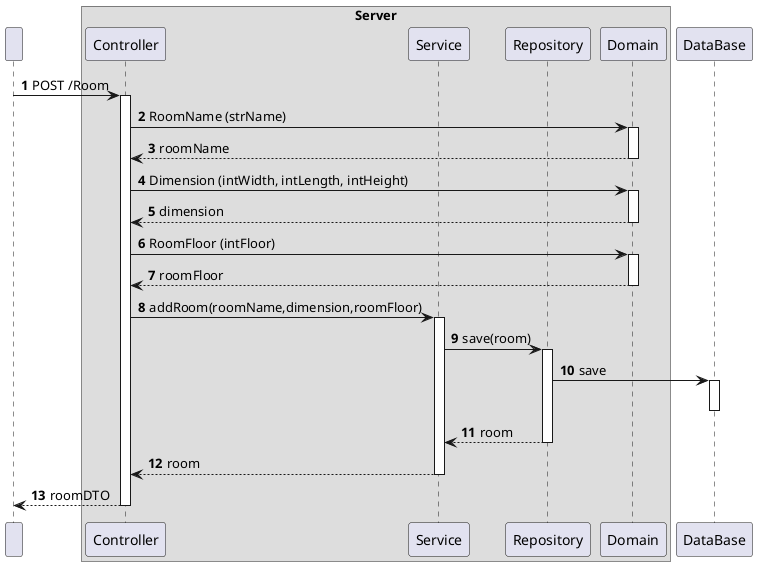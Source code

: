 @startuml
'https://plantuml.com/sequence-diagram
!pragma layout smetana

autonumber

participant " " as HTTP

box "Server"
    participant "Controller" as CTRL
    participant "Service" as SV
    participant "Repository" as REPO
    participant "Domain" as DOM

end box
participant "DataBase" as BD


HTTP -> CTRL : POST /Room
activate CTRL



CTRL -> DOM : RoomName (strName)
activate DOM
DOM --> CTRL : roomName
deactivate DOM

CTRL -> DOM : Dimension (intWidth, intLength, intHeight)
activate DOM
DOM --> CTRL : dimension
deactivate DOM

CTRL -> DOM : RoomFloor (intFloor)
activate DOM
DOM --> CTRL : roomFloor
deactivate DOM

CTRL -> SV :addRoom(roomName,dimension,roomFloor)
activate SV

SV -> REPO : save(room)
activate REPO
REPO -> BD : save
activate BD
deactivate BD
REPO --> SV : room
deactivate REPO

SV --> CTRL : room
deactivate SV


CTRL --> HTTP : roomDTO
deactivate CTRL





@enduml